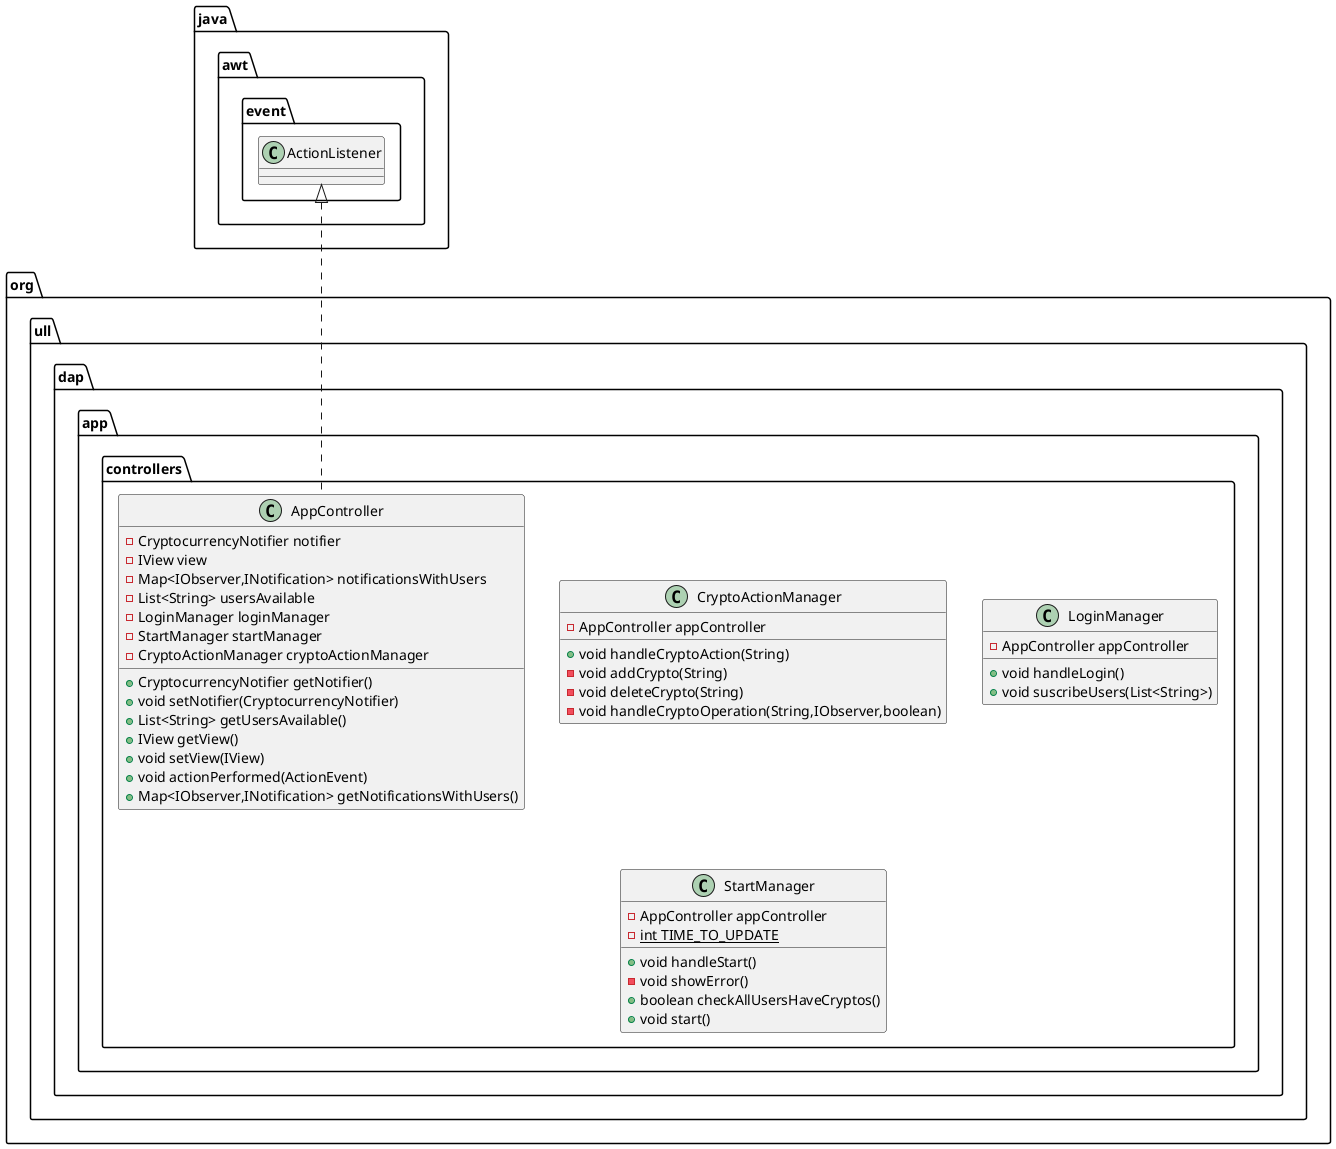 @startuml
class org.ull.dap.app.controllers.CryptoActionManager {
- AppController appController
+ void handleCryptoAction(String)
- void addCrypto(String)
- void deleteCrypto(String)
- void handleCryptoOperation(String,IObserver,boolean)
}
class org.ull.dap.app.controllers.LoginManager {
- AppController appController
+ void handleLogin()
+ void suscribeUsers(List<String>)
}
class org.ull.dap.app.controllers.StartManager {
- AppController appController
- {static} int TIME_TO_UPDATE
+ void handleStart()
- void showError()
+ boolean checkAllUsersHaveCryptos()
+ void start()
}
class org.ull.dap.app.controllers.AppController {
- CryptocurrencyNotifier notifier
- IView view
- Map<IObserver,INotification> notificationsWithUsers
- List<String> usersAvailable
- LoginManager loginManager
- StartManager startManager
- CryptoActionManager cryptoActionManager
+ CryptocurrencyNotifier getNotifier()
+ void setNotifier(CryptocurrencyNotifier)
+ List<String> getUsersAvailable()
+ IView getView()
+ void setView(IView)
+ void actionPerformed(ActionEvent)
+ Map<IObserver,INotification> getNotificationsWithUsers()
}


java.awt.event.ActionListener <|.. org.ull.dap.app.controllers.AppController
@enduml